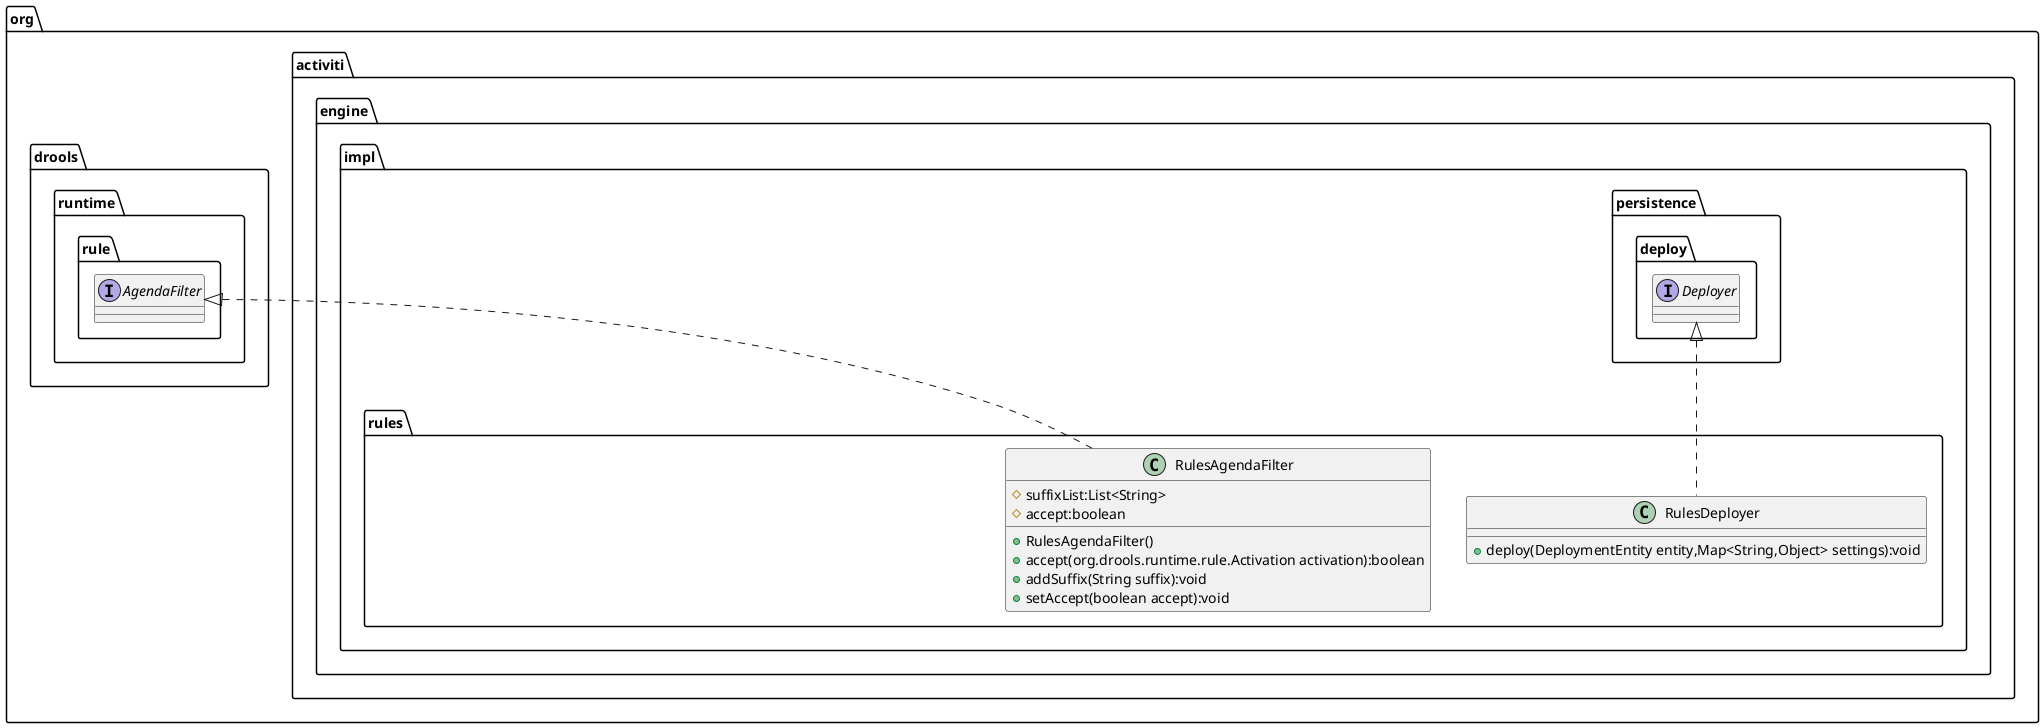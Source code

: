 @startuml
hide @unlinked
package "org.activiti.engine.impl.rules" {
class RulesAgendaFilter implements org.drools.runtime.rule.AgendaFilter {
    # suffixList:List<String>
    # accept:boolean
    + RulesAgendaFilter()
    + accept(org.drools.runtime.rule.Activation activation):boolean
    + addSuffix(String suffix):void
    + setAccept(boolean accept):void
}
class RulesDeployer implements org.activiti.engine.impl.persistence.deploy.Deployer {
    + deploy(DeploymentEntity entity,Map<String,Object> settings):void
}
class RulesHelper {
    + {static} findKnowledgeBaseByDeploymentId(String deploymentId):org.drools.KnowledgeBase
}
/' package finished '/
}
@enduml